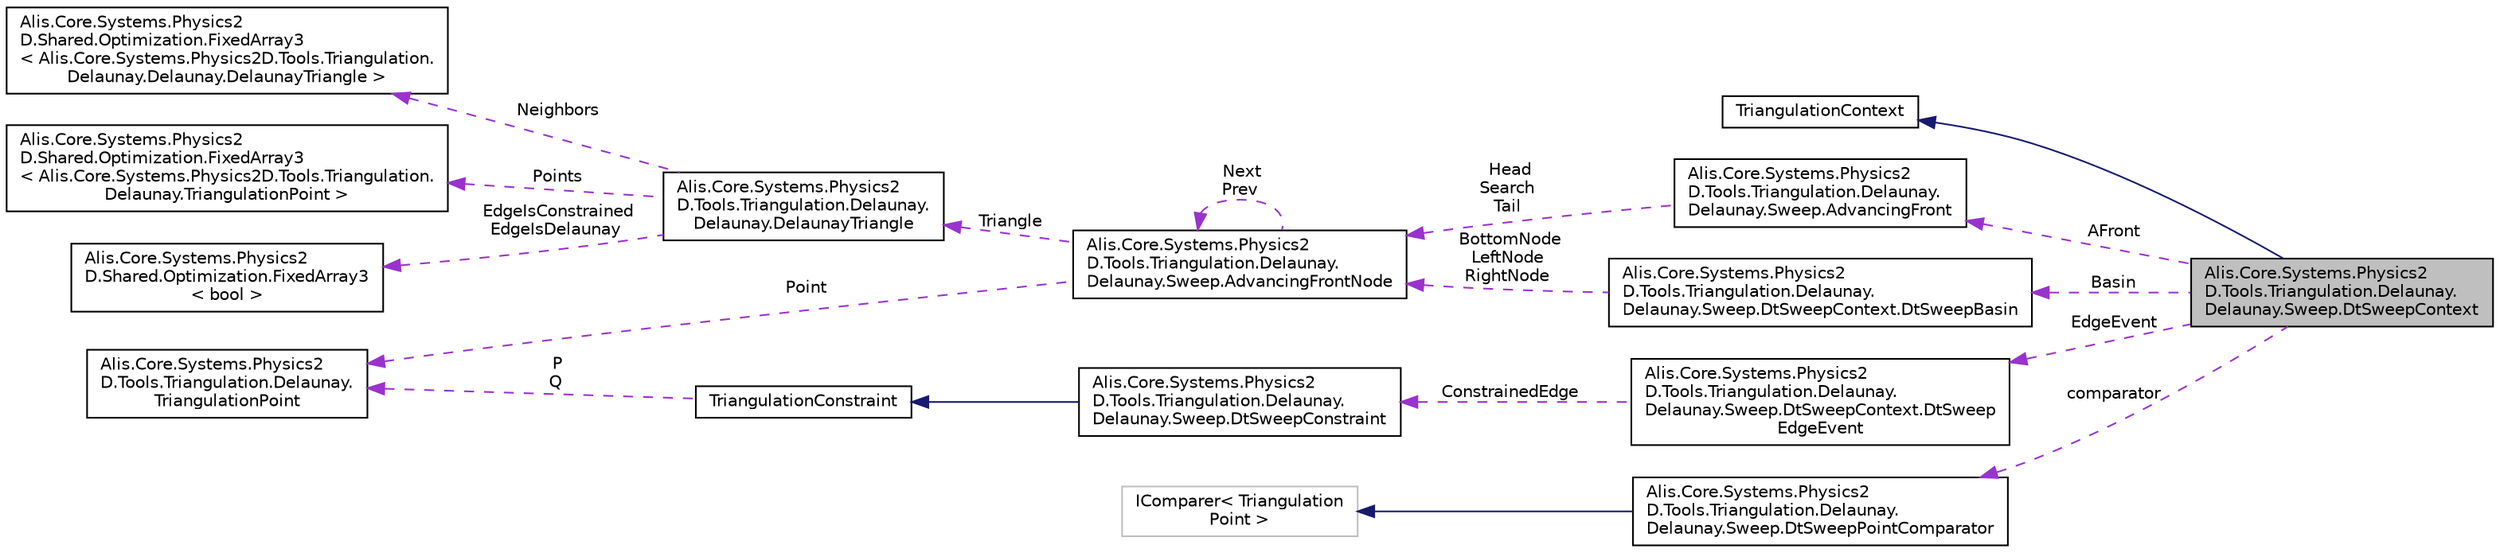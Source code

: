 digraph "Alis.Core.Systems.Physics2D.Tools.Triangulation.Delaunay.Delaunay.Sweep.DtSweepContext"
{
 // LATEX_PDF_SIZE
  edge [fontname="Helvetica",fontsize="10",labelfontname="Helvetica",labelfontsize="10"];
  node [fontname="Helvetica",fontsize="10",shape=record];
  rankdir="LR";
  Node1 [label="Alis.Core.Systems.Physics2\lD.Tools.Triangulation.Delaunay.\lDelaunay.Sweep.DtSweepContext",height=0.2,width=0.4,color="black", fillcolor="grey75", style="filled", fontcolor="black",tooltip=" "];
  Node2 -> Node1 [dir="back",color="midnightblue",fontsize="10",style="solid",fontname="Helvetica"];
  Node2 [label="TriangulationContext",height=0.2,width=0.4,color="black", fillcolor="white", style="filled",URL="$class_alis_1_1_core_1_1_systems_1_1_physics2_d_1_1_tools_1_1_triangulation_1_1_delaunay_1_1_triangulation_context.html",tooltip="The triangulation context class"];
  Node3 -> Node1 [dir="back",color="darkorchid3",fontsize="10",style="dashed",label=" AFront" ,fontname="Helvetica"];
  Node3 [label="Alis.Core.Systems.Physics2\lD.Tools.Triangulation.Delaunay.\lDelaunay.Sweep.AdvancingFront",height=0.2,width=0.4,color="black", fillcolor="white", style="filled",URL="$class_alis_1_1_core_1_1_systems_1_1_physics2_d_1_1_tools_1_1_triangulation_1_1_delaunay_1_1_dela50cfd100f5063b44b0e1a8442cd8dbef.html",tooltip=" "];
  Node4 -> Node3 [dir="back",color="darkorchid3",fontsize="10",style="dashed",label=" Head\nSearch\nTail" ,fontname="Helvetica"];
  Node4 [label="Alis.Core.Systems.Physics2\lD.Tools.Triangulation.Delaunay.\lDelaunay.Sweep.AdvancingFrontNode",height=0.2,width=0.4,color="black", fillcolor="white", style="filled",URL="$class_alis_1_1_core_1_1_systems_1_1_physics2_d_1_1_tools_1_1_triangulation_1_1_delaunay_1_1_dela069ad10e10df89dc046da7dbdd5a303b.html",tooltip="The advancing front node class"];
  Node5 -> Node4 [dir="back",color="darkorchid3",fontsize="10",style="dashed",label=" Triangle" ,fontname="Helvetica"];
  Node5 [label="Alis.Core.Systems.Physics2\lD.Tools.Triangulation.Delaunay.\lDelaunay.DelaunayTriangle",height=0.2,width=0.4,color="black", fillcolor="white", style="filled",URL="$class_alis_1_1_core_1_1_systems_1_1_physics2_d_1_1_tools_1_1_triangulation_1_1_delaunay_1_1_delaunay_1_1_delaunay_triangle.html",tooltip="The delaunay triangle class"];
  Node6 -> Node5 [dir="back",color="darkorchid3",fontsize="10",style="dashed",label=" Neighbors" ,fontname="Helvetica"];
  Node6 [label="Alis.Core.Systems.Physics2\lD.Shared.Optimization.FixedArray3\l\< Alis.Core.Systems.Physics2D.Tools.Triangulation.\lDelaunay.Delaunay.DelaunayTriangle \>",height=0.2,width=0.4,color="black", fillcolor="white", style="filled",URL="$struct_alis_1_1_core_1_1_systems_1_1_physics2_d_1_1_shared_1_1_optimization_1_1_fixed_array3.html",tooltip=" "];
  Node7 -> Node5 [dir="back",color="darkorchid3",fontsize="10",style="dashed",label=" Points" ,fontname="Helvetica"];
  Node7 [label="Alis.Core.Systems.Physics2\lD.Shared.Optimization.FixedArray3\l\< Alis.Core.Systems.Physics2D.Tools.Triangulation.\lDelaunay.TriangulationPoint \>",height=0.2,width=0.4,color="black", fillcolor="white", style="filled",URL="$struct_alis_1_1_core_1_1_systems_1_1_physics2_d_1_1_shared_1_1_optimization_1_1_fixed_array3.html",tooltip=" "];
  Node8 -> Node5 [dir="back",color="darkorchid3",fontsize="10",style="dashed",label=" EdgeIsConstrained\nEdgeIsDelaunay" ,fontname="Helvetica"];
  Node8 [label="Alis.Core.Systems.Physics2\lD.Shared.Optimization.FixedArray3\l\< bool \>",height=0.2,width=0.4,color="black", fillcolor="white", style="filled",URL="$struct_alis_1_1_core_1_1_systems_1_1_physics2_d_1_1_shared_1_1_optimization_1_1_fixed_array3.html",tooltip=" "];
  Node9 -> Node4 [dir="back",color="darkorchid3",fontsize="10",style="dashed",label=" Point" ,fontname="Helvetica"];
  Node9 [label="Alis.Core.Systems.Physics2\lD.Tools.Triangulation.Delaunay.\lTriangulationPoint",height=0.2,width=0.4,color="black", fillcolor="white", style="filled",URL="$class_alis_1_1_core_1_1_systems_1_1_physics2_d_1_1_tools_1_1_triangulation_1_1_delaunay_1_1_triangulation_point.html",tooltip="The triangulation point class"];
  Node4 -> Node4 [dir="back",color="darkorchid3",fontsize="10",style="dashed",label=" Next\nPrev" ,fontname="Helvetica"];
  Node10 -> Node1 [dir="back",color="darkorchid3",fontsize="10",style="dashed",label=" Basin" ,fontname="Helvetica"];
  Node10 [label="Alis.Core.Systems.Physics2\lD.Tools.Triangulation.Delaunay.\lDelaunay.Sweep.DtSweepContext.DtSweepBasin",height=0.2,width=0.4,color="black", fillcolor="white", style="filled",URL="$class_alis_1_1_core_1_1_systems_1_1_physics2_d_1_1_tools_1_1_triangulation_1_1_delaunay_1_1_deladff6a3b6715fa2baf4e29b1c39a00d8f.html",tooltip="The dt sweep basin class"];
  Node4 -> Node10 [dir="back",color="darkorchid3",fontsize="10",style="dashed",label=" BottomNode\nLeftNode\nRightNode" ,fontname="Helvetica"];
  Node11 -> Node1 [dir="back",color="darkorchid3",fontsize="10",style="dashed",label=" EdgeEvent" ,fontname="Helvetica"];
  Node11 [label="Alis.Core.Systems.Physics2\lD.Tools.Triangulation.Delaunay.\lDelaunay.Sweep.DtSweepContext.DtSweep\lEdgeEvent",height=0.2,width=0.4,color="black", fillcolor="white", style="filled",URL="$class_alis_1_1_core_1_1_systems_1_1_physics2_d_1_1_tools_1_1_triangulation_1_1_delaunay_1_1_dela4feac039017fc818dc8926ea57445ac1.html",tooltip="The dt sweep edge event class"];
  Node12 -> Node11 [dir="back",color="darkorchid3",fontsize="10",style="dashed",label=" ConstrainedEdge" ,fontname="Helvetica"];
  Node12 [label="Alis.Core.Systems.Physics2\lD.Tools.Triangulation.Delaunay.\lDelaunay.Sweep.DtSweepConstraint",height=0.2,width=0.4,color="black", fillcolor="white", style="filled",URL="$class_alis_1_1_core_1_1_systems_1_1_physics2_d_1_1_tools_1_1_triangulation_1_1_delaunay_1_1_dela7f412c4ad8db75906b6b9ab1865dd864.html",tooltip="The dt sweep constraint class"];
  Node13 -> Node12 [dir="back",color="midnightblue",fontsize="10",style="solid",fontname="Helvetica"];
  Node13 [label="TriangulationConstraint",height=0.2,width=0.4,color="black", fillcolor="white", style="filled",URL="$class_alis_1_1_core_1_1_systems_1_1_physics2_d_1_1_tools_1_1_triangulation_1_1_delaunay_1_1_triangulation_constraint.html",tooltip="The triangulation constraint class"];
  Node9 -> Node13 [dir="back",color="darkorchid3",fontsize="10",style="dashed",label=" P\nQ" ,fontname="Helvetica"];
  Node14 -> Node1 [dir="back",color="darkorchid3",fontsize="10",style="dashed",label=" comparator" ,fontname="Helvetica"];
  Node14 [label="Alis.Core.Systems.Physics2\lD.Tools.Triangulation.Delaunay.\lDelaunay.Sweep.DtSweepPointComparator",height=0.2,width=0.4,color="black", fillcolor="white", style="filled",URL="$class_alis_1_1_core_1_1_systems_1_1_physics2_d_1_1_tools_1_1_triangulation_1_1_delaunay_1_1_dela06a2acdfdbecb46b9089445cbaf53c3a.html",tooltip="The dt sweep point comparator class"];
  Node15 -> Node14 [dir="back",color="midnightblue",fontsize="10",style="solid",fontname="Helvetica"];
  Node15 [label="IComparer\< Triangulation\lPoint \>",height=0.2,width=0.4,color="grey75", fillcolor="white", style="filled",tooltip=" "];
}
